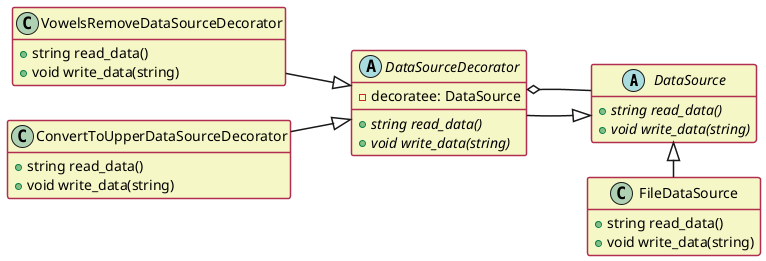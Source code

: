 @startuml class_diagram

skinparam ClassBackgroundColor #F6F7C6
skinparam ClassBorderColor #B22E50
skinparam ClassBorderThickness 1.5
skinparam ArrowThickness 1.5

'------------------------------------------------

hide empty methods
hide empty members

' nodes
'------------------------------------------------

abstract DataSource {
    +string {abstract} read_data()
    +void {abstract} write_data(string)
}

class FileDataSource {
    +string read_data()
    +void write_data(string)
}

abstract DataSourceDecorator {
    +string {abstract} read_data()
    +void {abstract} write_data(string)
    -decoratee: DataSource
}

class VowelsRemoveDataSourceDecorator {
    +string read_data()
    +void write_data(string)
}

class ConvertToUpperDataSourceDecorator {
    +string read_data()
    +void write_data(string)
}

' edges
'------------------------------------------------

left to right direction

DataSourceDecorator --|> DataSource
DataSourceDecorator o-- DataSource

FileDataSource -l-|> DataSource

ConvertToUpperDataSourceDecorator -d-|> DataSourceDecorator 
VowelsRemoveDataSourceDecorator -d-|> DataSourceDecorator

@enduml